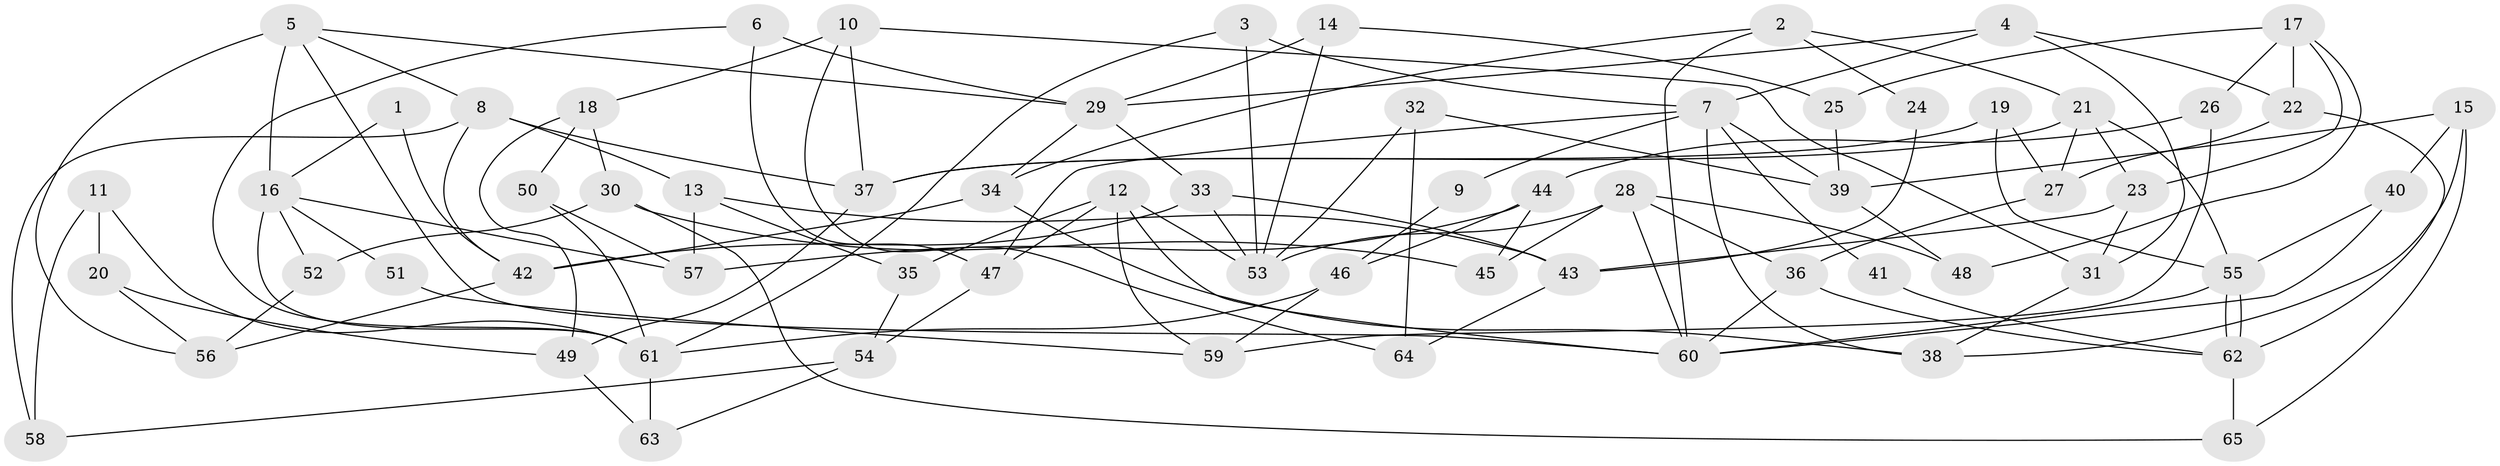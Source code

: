 // Generated by graph-tools (version 1.1) at 2025/49/03/09/25 04:49:48]
// undirected, 65 vertices, 130 edges
graph export_dot {
graph [start="1"]
  node [color=gray90,style=filled];
  1;
  2;
  3;
  4;
  5;
  6;
  7;
  8;
  9;
  10;
  11;
  12;
  13;
  14;
  15;
  16;
  17;
  18;
  19;
  20;
  21;
  22;
  23;
  24;
  25;
  26;
  27;
  28;
  29;
  30;
  31;
  32;
  33;
  34;
  35;
  36;
  37;
  38;
  39;
  40;
  41;
  42;
  43;
  44;
  45;
  46;
  47;
  48;
  49;
  50;
  51;
  52;
  53;
  54;
  55;
  56;
  57;
  58;
  59;
  60;
  61;
  62;
  63;
  64;
  65;
  1 -- 42;
  1 -- 16;
  2 -- 60;
  2 -- 34;
  2 -- 21;
  2 -- 24;
  3 -- 53;
  3 -- 7;
  3 -- 61;
  4 -- 22;
  4 -- 31;
  4 -- 7;
  4 -- 29;
  5 -- 29;
  5 -- 8;
  5 -- 16;
  5 -- 56;
  5 -- 60;
  6 -- 47;
  6 -- 61;
  6 -- 29;
  7 -- 39;
  7 -- 9;
  7 -- 38;
  7 -- 41;
  7 -- 47;
  8 -- 42;
  8 -- 37;
  8 -- 13;
  8 -- 58;
  9 -- 46;
  10 -- 31;
  10 -- 37;
  10 -- 18;
  10 -- 64;
  11 -- 58;
  11 -- 20;
  11 -- 61;
  12 -- 60;
  12 -- 53;
  12 -- 35;
  12 -- 47;
  12 -- 59;
  13 -- 57;
  13 -- 35;
  13 -- 43;
  14 -- 53;
  14 -- 29;
  14 -- 25;
  15 -- 65;
  15 -- 40;
  15 -- 38;
  15 -- 39;
  16 -- 61;
  16 -- 51;
  16 -- 52;
  16 -- 57;
  17 -- 26;
  17 -- 48;
  17 -- 22;
  17 -- 23;
  17 -- 25;
  18 -- 49;
  18 -- 30;
  18 -- 50;
  19 -- 27;
  19 -- 55;
  19 -- 37;
  20 -- 49;
  20 -- 56;
  21 -- 27;
  21 -- 23;
  21 -- 37;
  21 -- 55;
  22 -- 62;
  22 -- 27;
  23 -- 31;
  23 -- 43;
  24 -- 43;
  25 -- 39;
  26 -- 59;
  26 -- 44;
  27 -- 36;
  28 -- 53;
  28 -- 60;
  28 -- 36;
  28 -- 45;
  28 -- 48;
  29 -- 33;
  29 -- 34;
  30 -- 52;
  30 -- 45;
  30 -- 65;
  31 -- 38;
  32 -- 39;
  32 -- 64;
  32 -- 53;
  33 -- 43;
  33 -- 42;
  33 -- 53;
  34 -- 38;
  34 -- 42;
  35 -- 54;
  36 -- 60;
  36 -- 62;
  37 -- 49;
  39 -- 48;
  40 -- 60;
  40 -- 55;
  41 -- 62;
  42 -- 56;
  43 -- 64;
  44 -- 45;
  44 -- 57;
  44 -- 46;
  46 -- 61;
  46 -- 59;
  47 -- 54;
  49 -- 63;
  50 -- 61;
  50 -- 57;
  51 -- 59;
  52 -- 56;
  54 -- 58;
  54 -- 63;
  55 -- 62;
  55 -- 62;
  55 -- 60;
  61 -- 63;
  62 -- 65;
}
